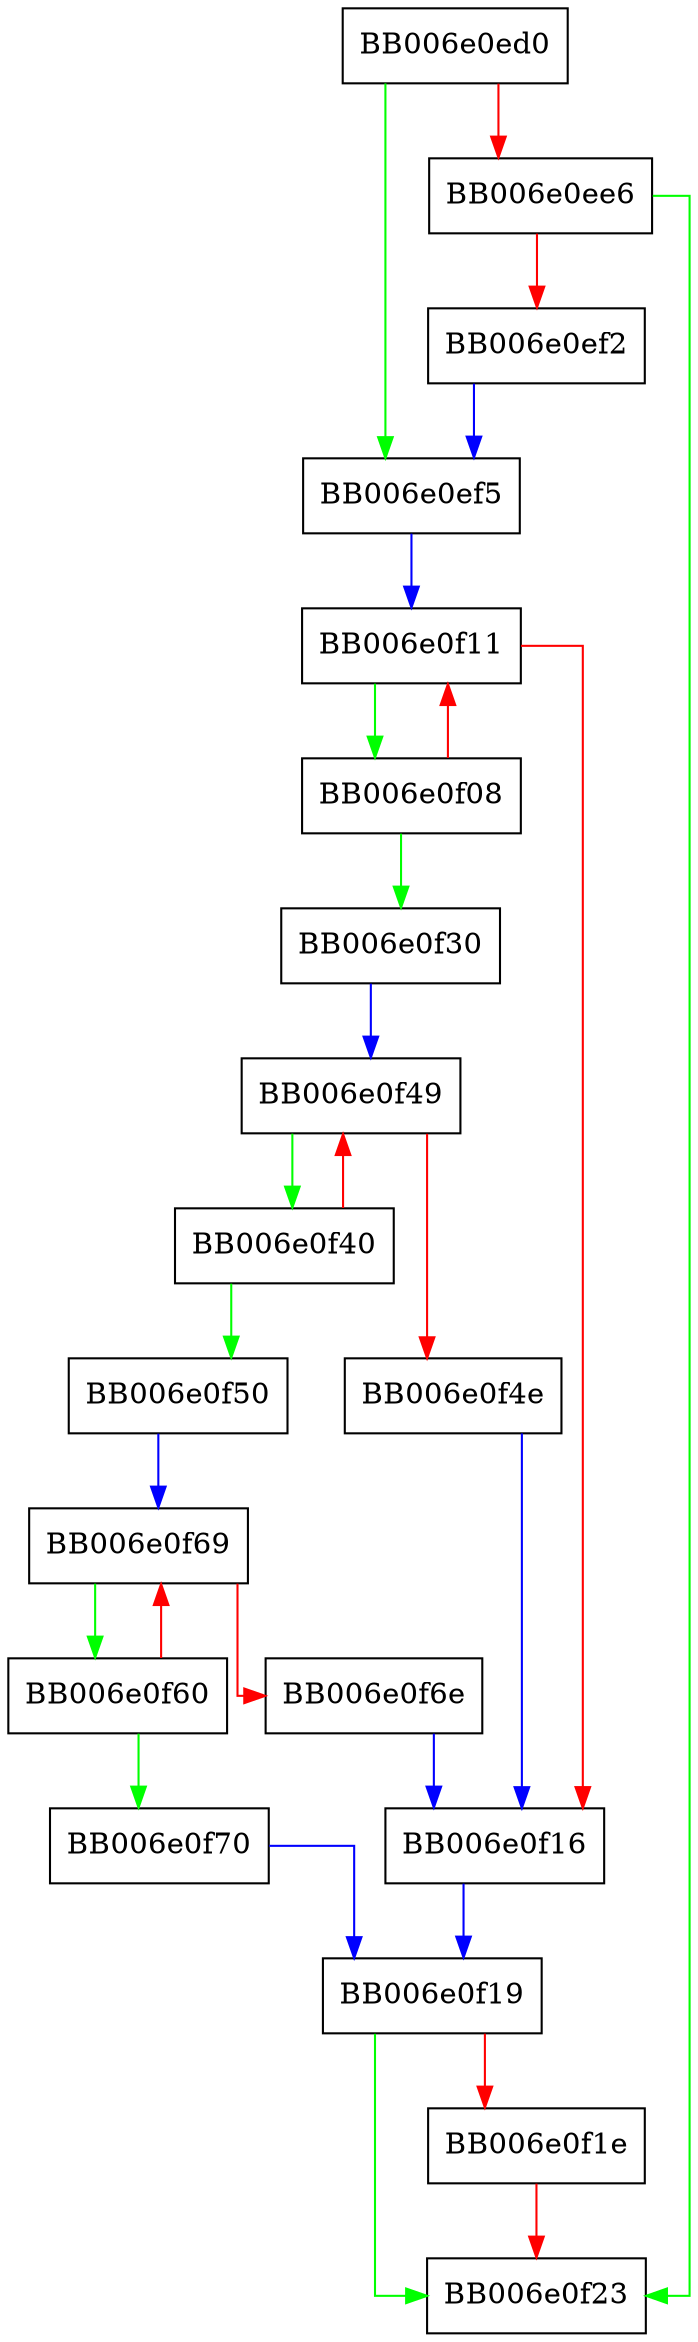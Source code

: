 digraph drbg_hash_verify_zeroization {
  node [shape="box"];
  graph [splines=ortho];
  BB006e0ed0 -> BB006e0ef5 [color="green"];
  BB006e0ed0 -> BB006e0ee6 [color="red"];
  BB006e0ee6 -> BB006e0f23 [color="green"];
  BB006e0ee6 -> BB006e0ef2 [color="red"];
  BB006e0ef2 -> BB006e0ef5 [color="blue"];
  BB006e0ef5 -> BB006e0f11 [color="blue"];
  BB006e0f08 -> BB006e0f30 [color="green"];
  BB006e0f08 -> BB006e0f11 [color="red"];
  BB006e0f11 -> BB006e0f08 [color="green"];
  BB006e0f11 -> BB006e0f16 [color="red"];
  BB006e0f16 -> BB006e0f19 [color="blue"];
  BB006e0f19 -> BB006e0f23 [color="green"];
  BB006e0f19 -> BB006e0f1e [color="red"];
  BB006e0f1e -> BB006e0f23 [color="red"];
  BB006e0f30 -> BB006e0f49 [color="blue"];
  BB006e0f40 -> BB006e0f50 [color="green"];
  BB006e0f40 -> BB006e0f49 [color="red"];
  BB006e0f49 -> BB006e0f40 [color="green"];
  BB006e0f49 -> BB006e0f4e [color="red"];
  BB006e0f4e -> BB006e0f16 [color="blue"];
  BB006e0f50 -> BB006e0f69 [color="blue"];
  BB006e0f60 -> BB006e0f70 [color="green"];
  BB006e0f60 -> BB006e0f69 [color="red"];
  BB006e0f69 -> BB006e0f60 [color="green"];
  BB006e0f69 -> BB006e0f6e [color="red"];
  BB006e0f6e -> BB006e0f16 [color="blue"];
  BB006e0f70 -> BB006e0f19 [color="blue"];
}